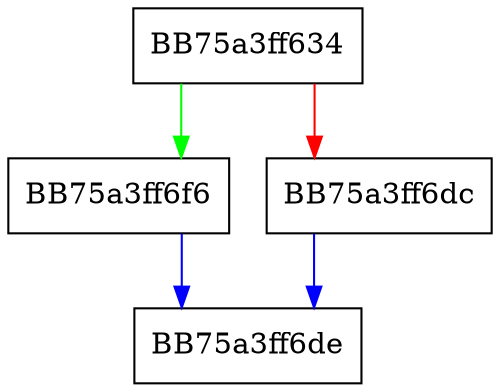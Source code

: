 digraph queue_expired {
  node [shape="box"];
  graph [splines=ortho];
  BB75a3ff634 -> BB75a3ff6f6 [color="green"];
  BB75a3ff634 -> BB75a3ff6dc [color="red"];
  BB75a3ff6dc -> BB75a3ff6de [color="blue"];
  BB75a3ff6f6 -> BB75a3ff6de [color="blue"];
}